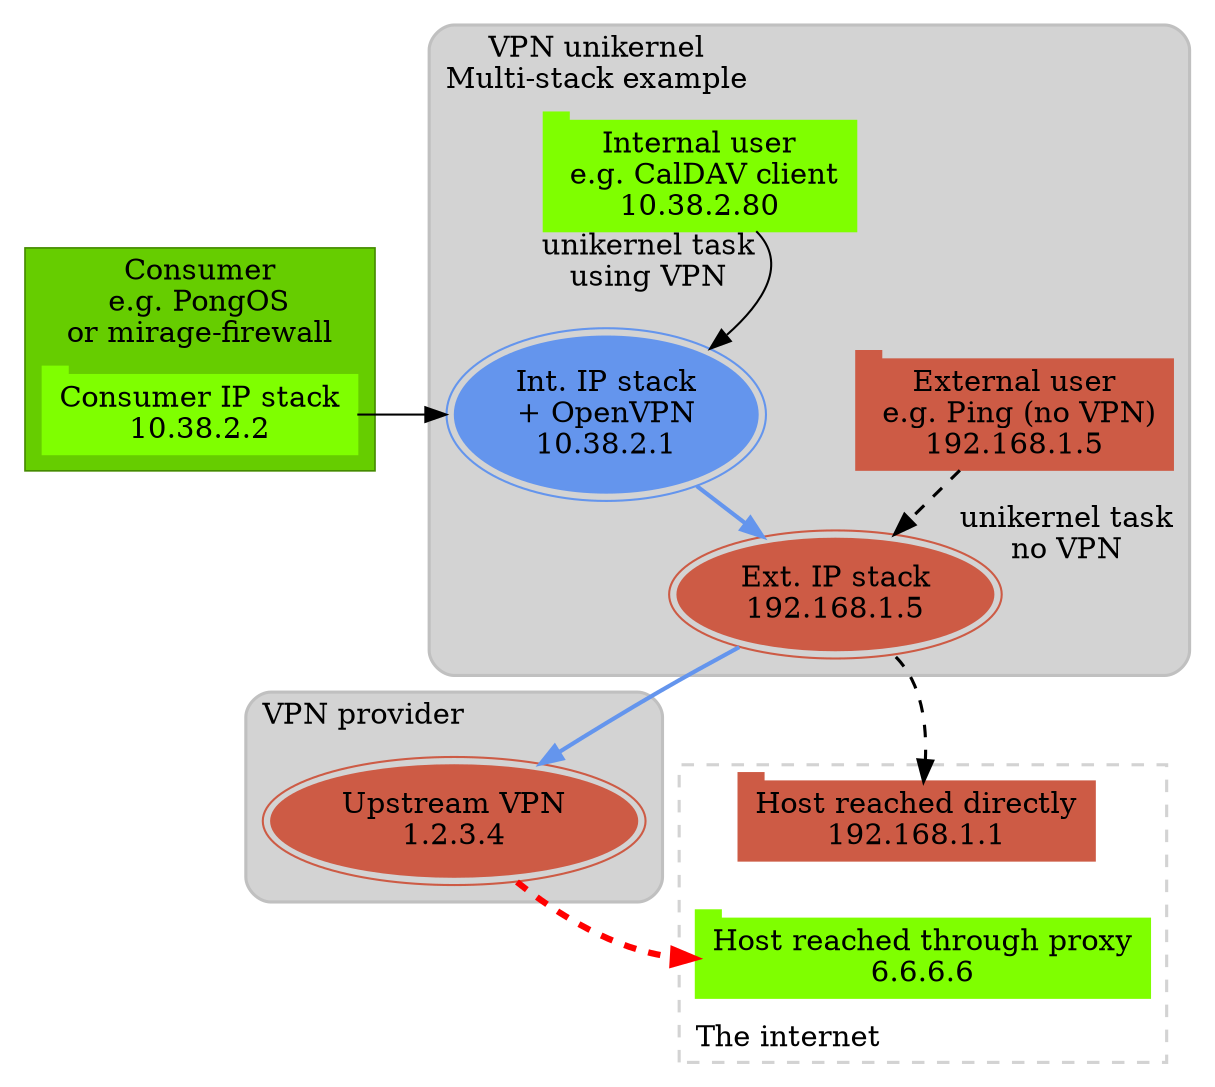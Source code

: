 digraph G {
    ranksep=0.2;
    nodesep=0.6;
    penwidth=1.5;
    pencolor=grey;
    layout="dot";
    compound=true;
    newrank=true;
    
  node[style=filled];
  
  subgraph cluster_cons {
    label = "Consumer\ne.g. PongOS\nor mirage-firewall";
    style=filled; pencolor=chartreuse4;penwidth=0.8;
    color=chartreuse3;
    node [color=chartreuse];
    cons_firewall[shape=tab,label="Consumer IP stack\n10.38.2.2"];
  }
  
  subgraph cluster_two {
    label = "VPN unikernel\nMulti-stack example";
    labeljust="l"; style=rounded;bgcolor=lightgrey;
    node [color=cornflowerblue];
    int_user[label="Internal user\n e.g. CalDAV client\n10.38.2.80",shape=tab,color=chartreuse,];
    int_stack[label="Int. IP stack\n+ OpenVPN\n10.38.2.1",peripheries=2];
    ext_user[label="External user\n e.g. Ping (no VPN)\n192.168.1.5",shape=tab,color=coral3];
    ext_stack[label="Ext. IP stack\n192.168.1.5",color=coral3,peripheries=2];
    
    ext_user -> ext_stack [taillabel="\nunikernel task\nno VPN",style=dashed,penwidth=1.5];
    int_stack -> ext_stack [color=cornflowerblue,penwidth=2];

    int_user -> int_stack [taillabel="unikernel task\nusing VPN",tailport="se"];
    padding [shape = point, style = invis,weight=1];
    padding2 [shape = point, style = invis,weight=1];
    {rank=same; ext_user, int_stack }
    {rank=same; padding, ext_stack }
  }
  
  
  subgraph cluster_provider {
    label = "VPN provider";
    labeljust="l"; style=rounded;bgcolor=lightgrey;
    provider_vpn[color=coral3,label="Upstream VPN\n1.2.3.4",peripheries=2];
    
  }
  
  subgraph cluster_inet {
      label = "The internet"; labeljust="l";labelloc="b";
      style=rounded; pencolor = lightgrey; style = dashed;
      proxied_target[shape=tab,color=chartreuse,label="Host reached through proxy\n6.6.6.6"];
      unproxied_target[shape=tab,color=coral3,label="Host reached directly\n192.168.1.1"];
  }

  {rank=same; provider_vpn, unproxied_target}
  {rank=same; cons_firewall,int_stack }
  #{rank=same; cons_firewall,int_user}
  xxx[style=invis];
  cons_firewall -> xxx[style=invis];
  xxx -> int_stack[style=invis];

  ext_stack -> provider_vpn [color=cornflowerblue,penwidth=2];
  cons_firewall -> int_stack [tailport="e",headport="w"];
 
  proxied_target -> unproxied_target [style=invis];
  
  provider_vpn -> proxied_target [color=red,style=dashed,penwidth=3,headport="w"];
  ext_stack -> unproxied_target [style=dashed,tailport="se",penwidth=1.5];

}
